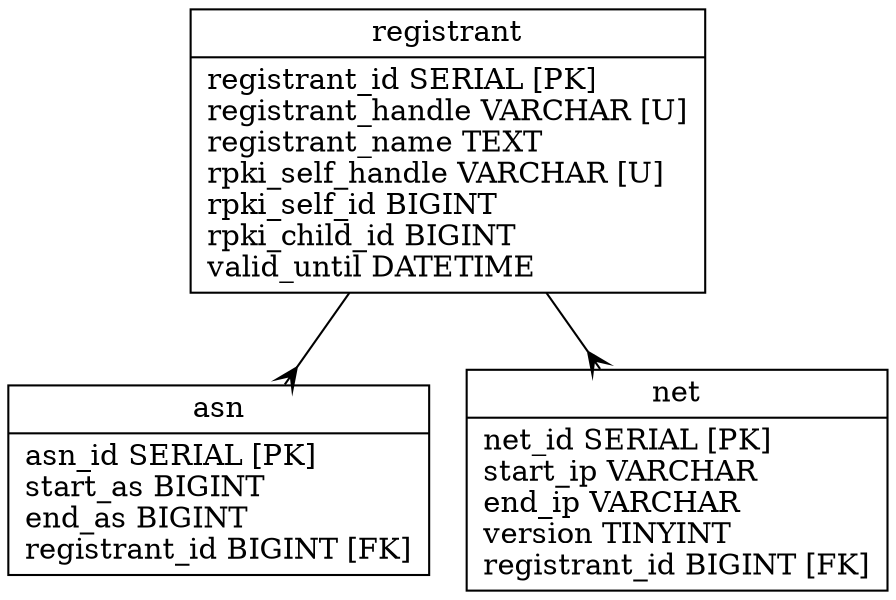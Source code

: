 // Automatically generated from irdbd.sql

digraph test {
	edge [arrowtail=none, arrowhead=crow];
	graph [ratio=fill, overlap=false, bgcolor=white];
	node [label="\N", fillcolor=white, shape=record, style=filled];
	registrant [label="{registrant\n|registrant_id\ SERIAL\ [PK]\lregistrant_handle\ VARCHAR\ [U]\lregistrant_name\ TEXT\lrpki_self_handle\ VARCHAR\ [U]\lrpki_self_id\ BIGINT\lrpki_child_id\ BIGINT\lvalid_until\ DATETIME\l}"];
	asn [label="{asn\n|asn_id\ SERIAL\ [PK]\lstart_as\ BIGINT\lend_as\ BIGINT\lregistrant_id\ BIGINT\ [FK]\l}"];
	net [label="{net\n|net_id\ SERIAL\ [PK]\lstart_ip\ VARCHAR\lend_ip\ VARCHAR\lversion\ TINYINT\lregistrant_id\ BIGINT\ [FK]\l}"];
	registrant -> asn;
	registrant -> net;
}
